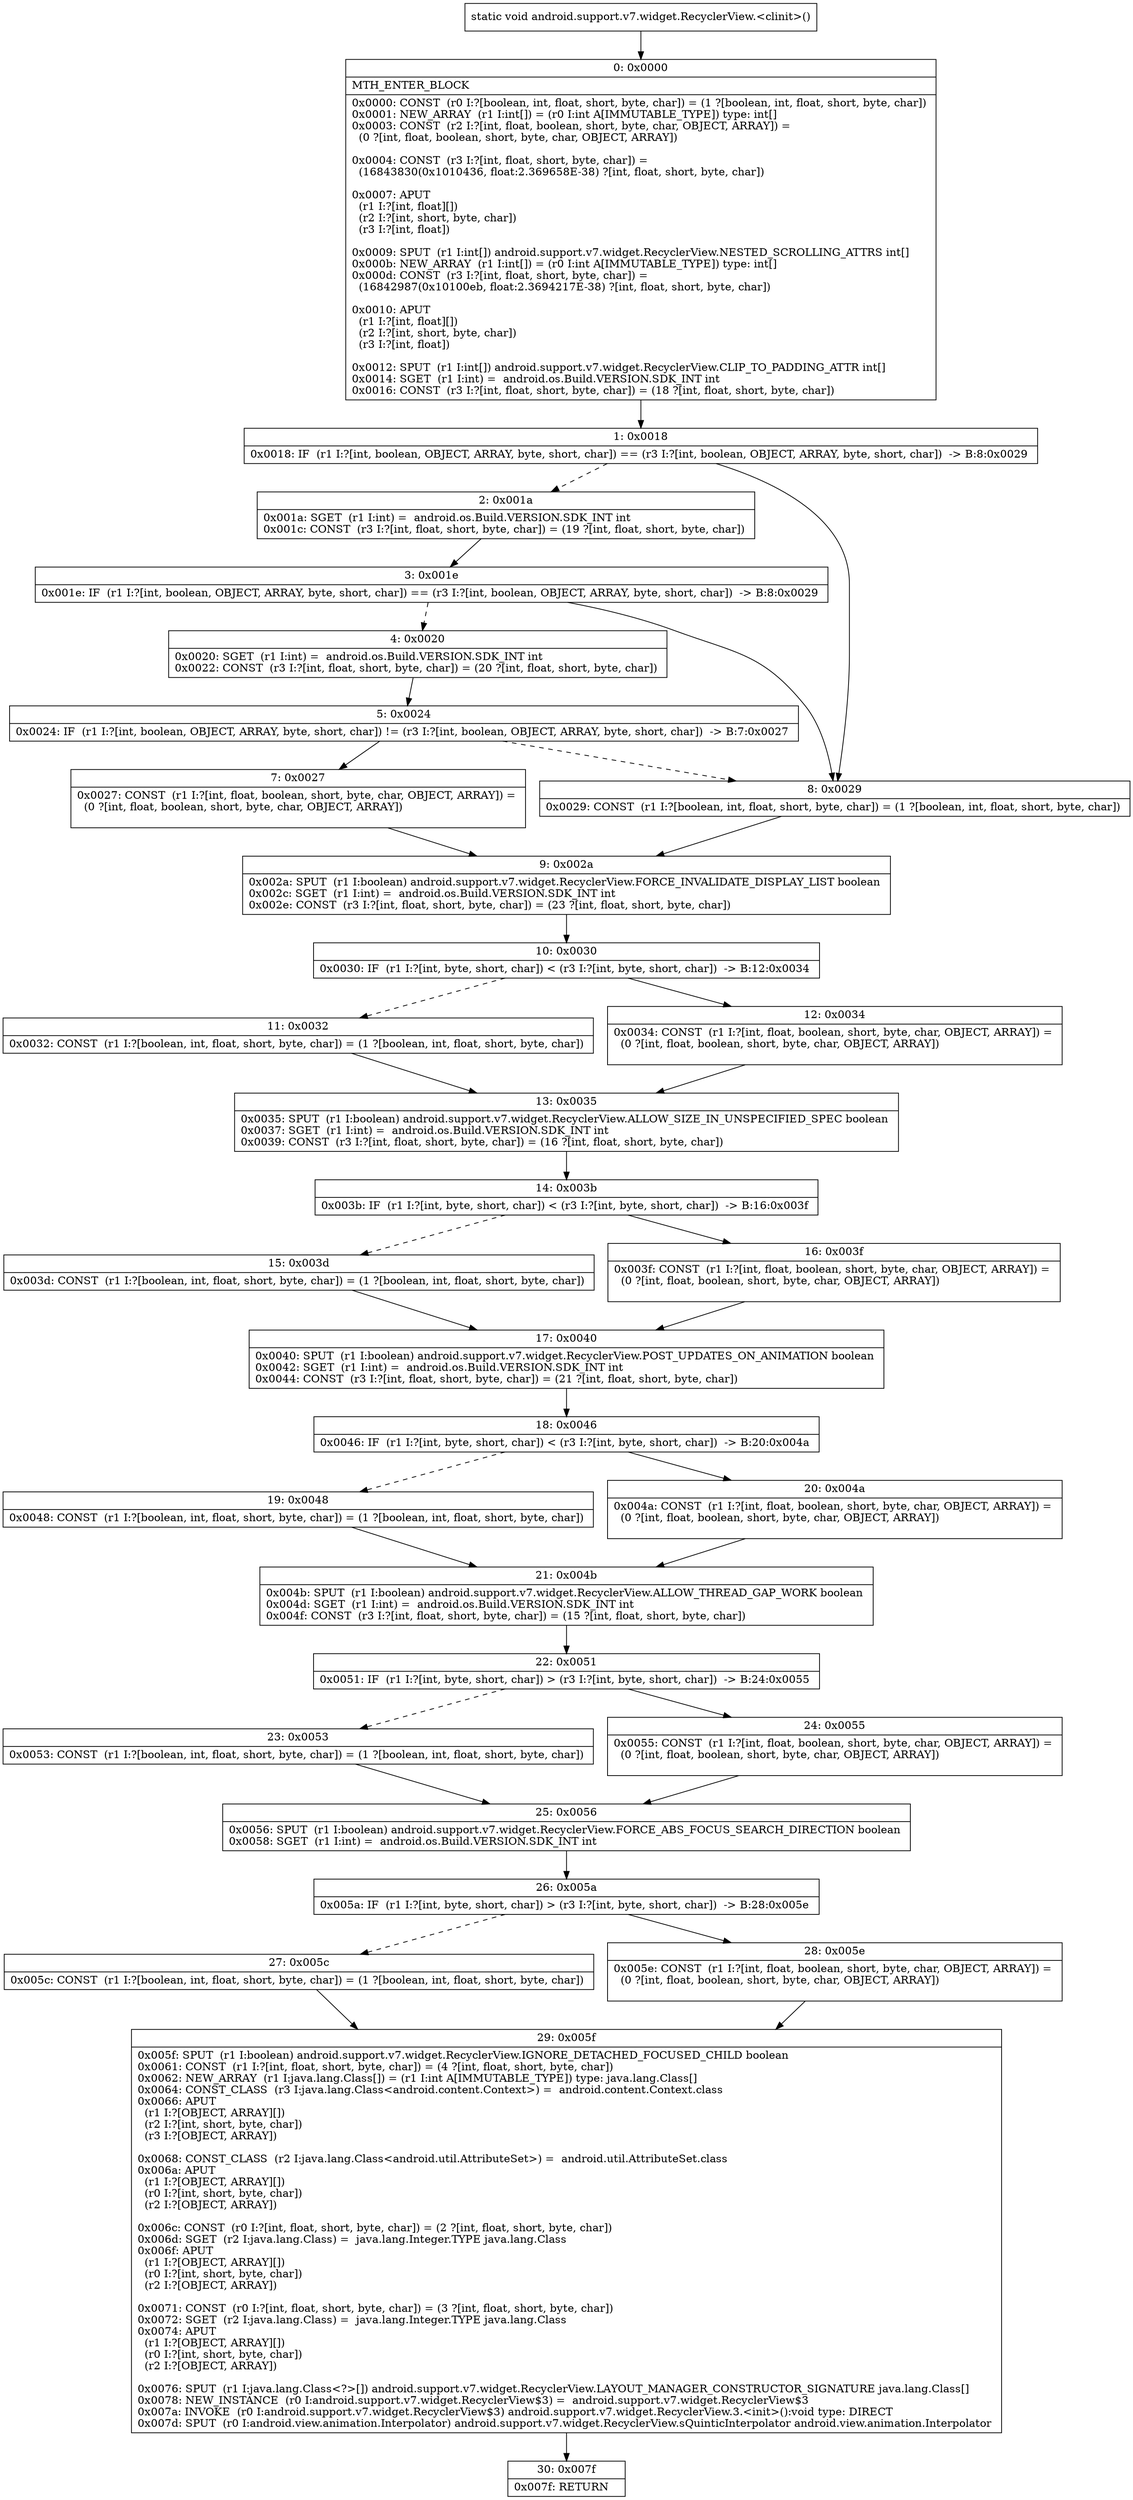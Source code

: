 digraph "CFG forandroid.support.v7.widget.RecyclerView.\<clinit\>()V" {
Node_0 [shape=record,label="{0\:\ 0x0000|MTH_ENTER_BLOCK\l|0x0000: CONST  (r0 I:?[boolean, int, float, short, byte, char]) = (1 ?[boolean, int, float, short, byte, char]) \l0x0001: NEW_ARRAY  (r1 I:int[]) = (r0 I:int A[IMMUTABLE_TYPE]) type: int[] \l0x0003: CONST  (r2 I:?[int, float, boolean, short, byte, char, OBJECT, ARRAY]) = \l  (0 ?[int, float, boolean, short, byte, char, OBJECT, ARRAY])\l \l0x0004: CONST  (r3 I:?[int, float, short, byte, char]) = \l  (16843830(0x1010436, float:2.369658E\-38) ?[int, float, short, byte, char])\l \l0x0007: APUT  \l  (r1 I:?[int, float][])\l  (r2 I:?[int, short, byte, char])\l  (r3 I:?[int, float])\l \l0x0009: SPUT  (r1 I:int[]) android.support.v7.widget.RecyclerView.NESTED_SCROLLING_ATTRS int[] \l0x000b: NEW_ARRAY  (r1 I:int[]) = (r0 I:int A[IMMUTABLE_TYPE]) type: int[] \l0x000d: CONST  (r3 I:?[int, float, short, byte, char]) = \l  (16842987(0x10100eb, float:2.3694217E\-38) ?[int, float, short, byte, char])\l \l0x0010: APUT  \l  (r1 I:?[int, float][])\l  (r2 I:?[int, short, byte, char])\l  (r3 I:?[int, float])\l \l0x0012: SPUT  (r1 I:int[]) android.support.v7.widget.RecyclerView.CLIP_TO_PADDING_ATTR int[] \l0x0014: SGET  (r1 I:int) =  android.os.Build.VERSION.SDK_INT int \l0x0016: CONST  (r3 I:?[int, float, short, byte, char]) = (18 ?[int, float, short, byte, char]) \l}"];
Node_1 [shape=record,label="{1\:\ 0x0018|0x0018: IF  (r1 I:?[int, boolean, OBJECT, ARRAY, byte, short, char]) == (r3 I:?[int, boolean, OBJECT, ARRAY, byte, short, char])  \-\> B:8:0x0029 \l}"];
Node_2 [shape=record,label="{2\:\ 0x001a|0x001a: SGET  (r1 I:int) =  android.os.Build.VERSION.SDK_INT int \l0x001c: CONST  (r3 I:?[int, float, short, byte, char]) = (19 ?[int, float, short, byte, char]) \l}"];
Node_3 [shape=record,label="{3\:\ 0x001e|0x001e: IF  (r1 I:?[int, boolean, OBJECT, ARRAY, byte, short, char]) == (r3 I:?[int, boolean, OBJECT, ARRAY, byte, short, char])  \-\> B:8:0x0029 \l}"];
Node_4 [shape=record,label="{4\:\ 0x0020|0x0020: SGET  (r1 I:int) =  android.os.Build.VERSION.SDK_INT int \l0x0022: CONST  (r3 I:?[int, float, short, byte, char]) = (20 ?[int, float, short, byte, char]) \l}"];
Node_5 [shape=record,label="{5\:\ 0x0024|0x0024: IF  (r1 I:?[int, boolean, OBJECT, ARRAY, byte, short, char]) != (r3 I:?[int, boolean, OBJECT, ARRAY, byte, short, char])  \-\> B:7:0x0027 \l}"];
Node_7 [shape=record,label="{7\:\ 0x0027|0x0027: CONST  (r1 I:?[int, float, boolean, short, byte, char, OBJECT, ARRAY]) = \l  (0 ?[int, float, boolean, short, byte, char, OBJECT, ARRAY])\l \l}"];
Node_8 [shape=record,label="{8\:\ 0x0029|0x0029: CONST  (r1 I:?[boolean, int, float, short, byte, char]) = (1 ?[boolean, int, float, short, byte, char]) \l}"];
Node_9 [shape=record,label="{9\:\ 0x002a|0x002a: SPUT  (r1 I:boolean) android.support.v7.widget.RecyclerView.FORCE_INVALIDATE_DISPLAY_LIST boolean \l0x002c: SGET  (r1 I:int) =  android.os.Build.VERSION.SDK_INT int \l0x002e: CONST  (r3 I:?[int, float, short, byte, char]) = (23 ?[int, float, short, byte, char]) \l}"];
Node_10 [shape=record,label="{10\:\ 0x0030|0x0030: IF  (r1 I:?[int, byte, short, char]) \< (r3 I:?[int, byte, short, char])  \-\> B:12:0x0034 \l}"];
Node_11 [shape=record,label="{11\:\ 0x0032|0x0032: CONST  (r1 I:?[boolean, int, float, short, byte, char]) = (1 ?[boolean, int, float, short, byte, char]) \l}"];
Node_12 [shape=record,label="{12\:\ 0x0034|0x0034: CONST  (r1 I:?[int, float, boolean, short, byte, char, OBJECT, ARRAY]) = \l  (0 ?[int, float, boolean, short, byte, char, OBJECT, ARRAY])\l \l}"];
Node_13 [shape=record,label="{13\:\ 0x0035|0x0035: SPUT  (r1 I:boolean) android.support.v7.widget.RecyclerView.ALLOW_SIZE_IN_UNSPECIFIED_SPEC boolean \l0x0037: SGET  (r1 I:int) =  android.os.Build.VERSION.SDK_INT int \l0x0039: CONST  (r3 I:?[int, float, short, byte, char]) = (16 ?[int, float, short, byte, char]) \l}"];
Node_14 [shape=record,label="{14\:\ 0x003b|0x003b: IF  (r1 I:?[int, byte, short, char]) \< (r3 I:?[int, byte, short, char])  \-\> B:16:0x003f \l}"];
Node_15 [shape=record,label="{15\:\ 0x003d|0x003d: CONST  (r1 I:?[boolean, int, float, short, byte, char]) = (1 ?[boolean, int, float, short, byte, char]) \l}"];
Node_16 [shape=record,label="{16\:\ 0x003f|0x003f: CONST  (r1 I:?[int, float, boolean, short, byte, char, OBJECT, ARRAY]) = \l  (0 ?[int, float, boolean, short, byte, char, OBJECT, ARRAY])\l \l}"];
Node_17 [shape=record,label="{17\:\ 0x0040|0x0040: SPUT  (r1 I:boolean) android.support.v7.widget.RecyclerView.POST_UPDATES_ON_ANIMATION boolean \l0x0042: SGET  (r1 I:int) =  android.os.Build.VERSION.SDK_INT int \l0x0044: CONST  (r3 I:?[int, float, short, byte, char]) = (21 ?[int, float, short, byte, char]) \l}"];
Node_18 [shape=record,label="{18\:\ 0x0046|0x0046: IF  (r1 I:?[int, byte, short, char]) \< (r3 I:?[int, byte, short, char])  \-\> B:20:0x004a \l}"];
Node_19 [shape=record,label="{19\:\ 0x0048|0x0048: CONST  (r1 I:?[boolean, int, float, short, byte, char]) = (1 ?[boolean, int, float, short, byte, char]) \l}"];
Node_20 [shape=record,label="{20\:\ 0x004a|0x004a: CONST  (r1 I:?[int, float, boolean, short, byte, char, OBJECT, ARRAY]) = \l  (0 ?[int, float, boolean, short, byte, char, OBJECT, ARRAY])\l \l}"];
Node_21 [shape=record,label="{21\:\ 0x004b|0x004b: SPUT  (r1 I:boolean) android.support.v7.widget.RecyclerView.ALLOW_THREAD_GAP_WORK boolean \l0x004d: SGET  (r1 I:int) =  android.os.Build.VERSION.SDK_INT int \l0x004f: CONST  (r3 I:?[int, float, short, byte, char]) = (15 ?[int, float, short, byte, char]) \l}"];
Node_22 [shape=record,label="{22\:\ 0x0051|0x0051: IF  (r1 I:?[int, byte, short, char]) \> (r3 I:?[int, byte, short, char])  \-\> B:24:0x0055 \l}"];
Node_23 [shape=record,label="{23\:\ 0x0053|0x0053: CONST  (r1 I:?[boolean, int, float, short, byte, char]) = (1 ?[boolean, int, float, short, byte, char]) \l}"];
Node_24 [shape=record,label="{24\:\ 0x0055|0x0055: CONST  (r1 I:?[int, float, boolean, short, byte, char, OBJECT, ARRAY]) = \l  (0 ?[int, float, boolean, short, byte, char, OBJECT, ARRAY])\l \l}"];
Node_25 [shape=record,label="{25\:\ 0x0056|0x0056: SPUT  (r1 I:boolean) android.support.v7.widget.RecyclerView.FORCE_ABS_FOCUS_SEARCH_DIRECTION boolean \l0x0058: SGET  (r1 I:int) =  android.os.Build.VERSION.SDK_INT int \l}"];
Node_26 [shape=record,label="{26\:\ 0x005a|0x005a: IF  (r1 I:?[int, byte, short, char]) \> (r3 I:?[int, byte, short, char])  \-\> B:28:0x005e \l}"];
Node_27 [shape=record,label="{27\:\ 0x005c|0x005c: CONST  (r1 I:?[boolean, int, float, short, byte, char]) = (1 ?[boolean, int, float, short, byte, char]) \l}"];
Node_28 [shape=record,label="{28\:\ 0x005e|0x005e: CONST  (r1 I:?[int, float, boolean, short, byte, char, OBJECT, ARRAY]) = \l  (0 ?[int, float, boolean, short, byte, char, OBJECT, ARRAY])\l \l}"];
Node_29 [shape=record,label="{29\:\ 0x005f|0x005f: SPUT  (r1 I:boolean) android.support.v7.widget.RecyclerView.IGNORE_DETACHED_FOCUSED_CHILD boolean \l0x0061: CONST  (r1 I:?[int, float, short, byte, char]) = (4 ?[int, float, short, byte, char]) \l0x0062: NEW_ARRAY  (r1 I:java.lang.Class[]) = (r1 I:int A[IMMUTABLE_TYPE]) type: java.lang.Class[] \l0x0064: CONST_CLASS  (r3 I:java.lang.Class\<android.content.Context\>) =  android.content.Context.class \l0x0066: APUT  \l  (r1 I:?[OBJECT, ARRAY][])\l  (r2 I:?[int, short, byte, char])\l  (r3 I:?[OBJECT, ARRAY])\l \l0x0068: CONST_CLASS  (r2 I:java.lang.Class\<android.util.AttributeSet\>) =  android.util.AttributeSet.class \l0x006a: APUT  \l  (r1 I:?[OBJECT, ARRAY][])\l  (r0 I:?[int, short, byte, char])\l  (r2 I:?[OBJECT, ARRAY])\l \l0x006c: CONST  (r0 I:?[int, float, short, byte, char]) = (2 ?[int, float, short, byte, char]) \l0x006d: SGET  (r2 I:java.lang.Class) =  java.lang.Integer.TYPE java.lang.Class \l0x006f: APUT  \l  (r1 I:?[OBJECT, ARRAY][])\l  (r0 I:?[int, short, byte, char])\l  (r2 I:?[OBJECT, ARRAY])\l \l0x0071: CONST  (r0 I:?[int, float, short, byte, char]) = (3 ?[int, float, short, byte, char]) \l0x0072: SGET  (r2 I:java.lang.Class) =  java.lang.Integer.TYPE java.lang.Class \l0x0074: APUT  \l  (r1 I:?[OBJECT, ARRAY][])\l  (r0 I:?[int, short, byte, char])\l  (r2 I:?[OBJECT, ARRAY])\l \l0x0076: SPUT  (r1 I:java.lang.Class\<?\>[]) android.support.v7.widget.RecyclerView.LAYOUT_MANAGER_CONSTRUCTOR_SIGNATURE java.lang.Class[] \l0x0078: NEW_INSTANCE  (r0 I:android.support.v7.widget.RecyclerView$3) =  android.support.v7.widget.RecyclerView$3 \l0x007a: INVOKE  (r0 I:android.support.v7.widget.RecyclerView$3) android.support.v7.widget.RecyclerView.3.\<init\>():void type: DIRECT \l0x007d: SPUT  (r0 I:android.view.animation.Interpolator) android.support.v7.widget.RecyclerView.sQuinticInterpolator android.view.animation.Interpolator \l}"];
Node_30 [shape=record,label="{30\:\ 0x007f|0x007f: RETURN   \l}"];
MethodNode[shape=record,label="{static void android.support.v7.widget.RecyclerView.\<clinit\>() }"];
MethodNode -> Node_0;
Node_0 -> Node_1;
Node_1 -> Node_2[style=dashed];
Node_1 -> Node_8;
Node_2 -> Node_3;
Node_3 -> Node_4[style=dashed];
Node_3 -> Node_8;
Node_4 -> Node_5;
Node_5 -> Node_7;
Node_5 -> Node_8[style=dashed];
Node_7 -> Node_9;
Node_8 -> Node_9;
Node_9 -> Node_10;
Node_10 -> Node_11[style=dashed];
Node_10 -> Node_12;
Node_11 -> Node_13;
Node_12 -> Node_13;
Node_13 -> Node_14;
Node_14 -> Node_15[style=dashed];
Node_14 -> Node_16;
Node_15 -> Node_17;
Node_16 -> Node_17;
Node_17 -> Node_18;
Node_18 -> Node_19[style=dashed];
Node_18 -> Node_20;
Node_19 -> Node_21;
Node_20 -> Node_21;
Node_21 -> Node_22;
Node_22 -> Node_23[style=dashed];
Node_22 -> Node_24;
Node_23 -> Node_25;
Node_24 -> Node_25;
Node_25 -> Node_26;
Node_26 -> Node_27[style=dashed];
Node_26 -> Node_28;
Node_27 -> Node_29;
Node_28 -> Node_29;
Node_29 -> Node_30;
}

